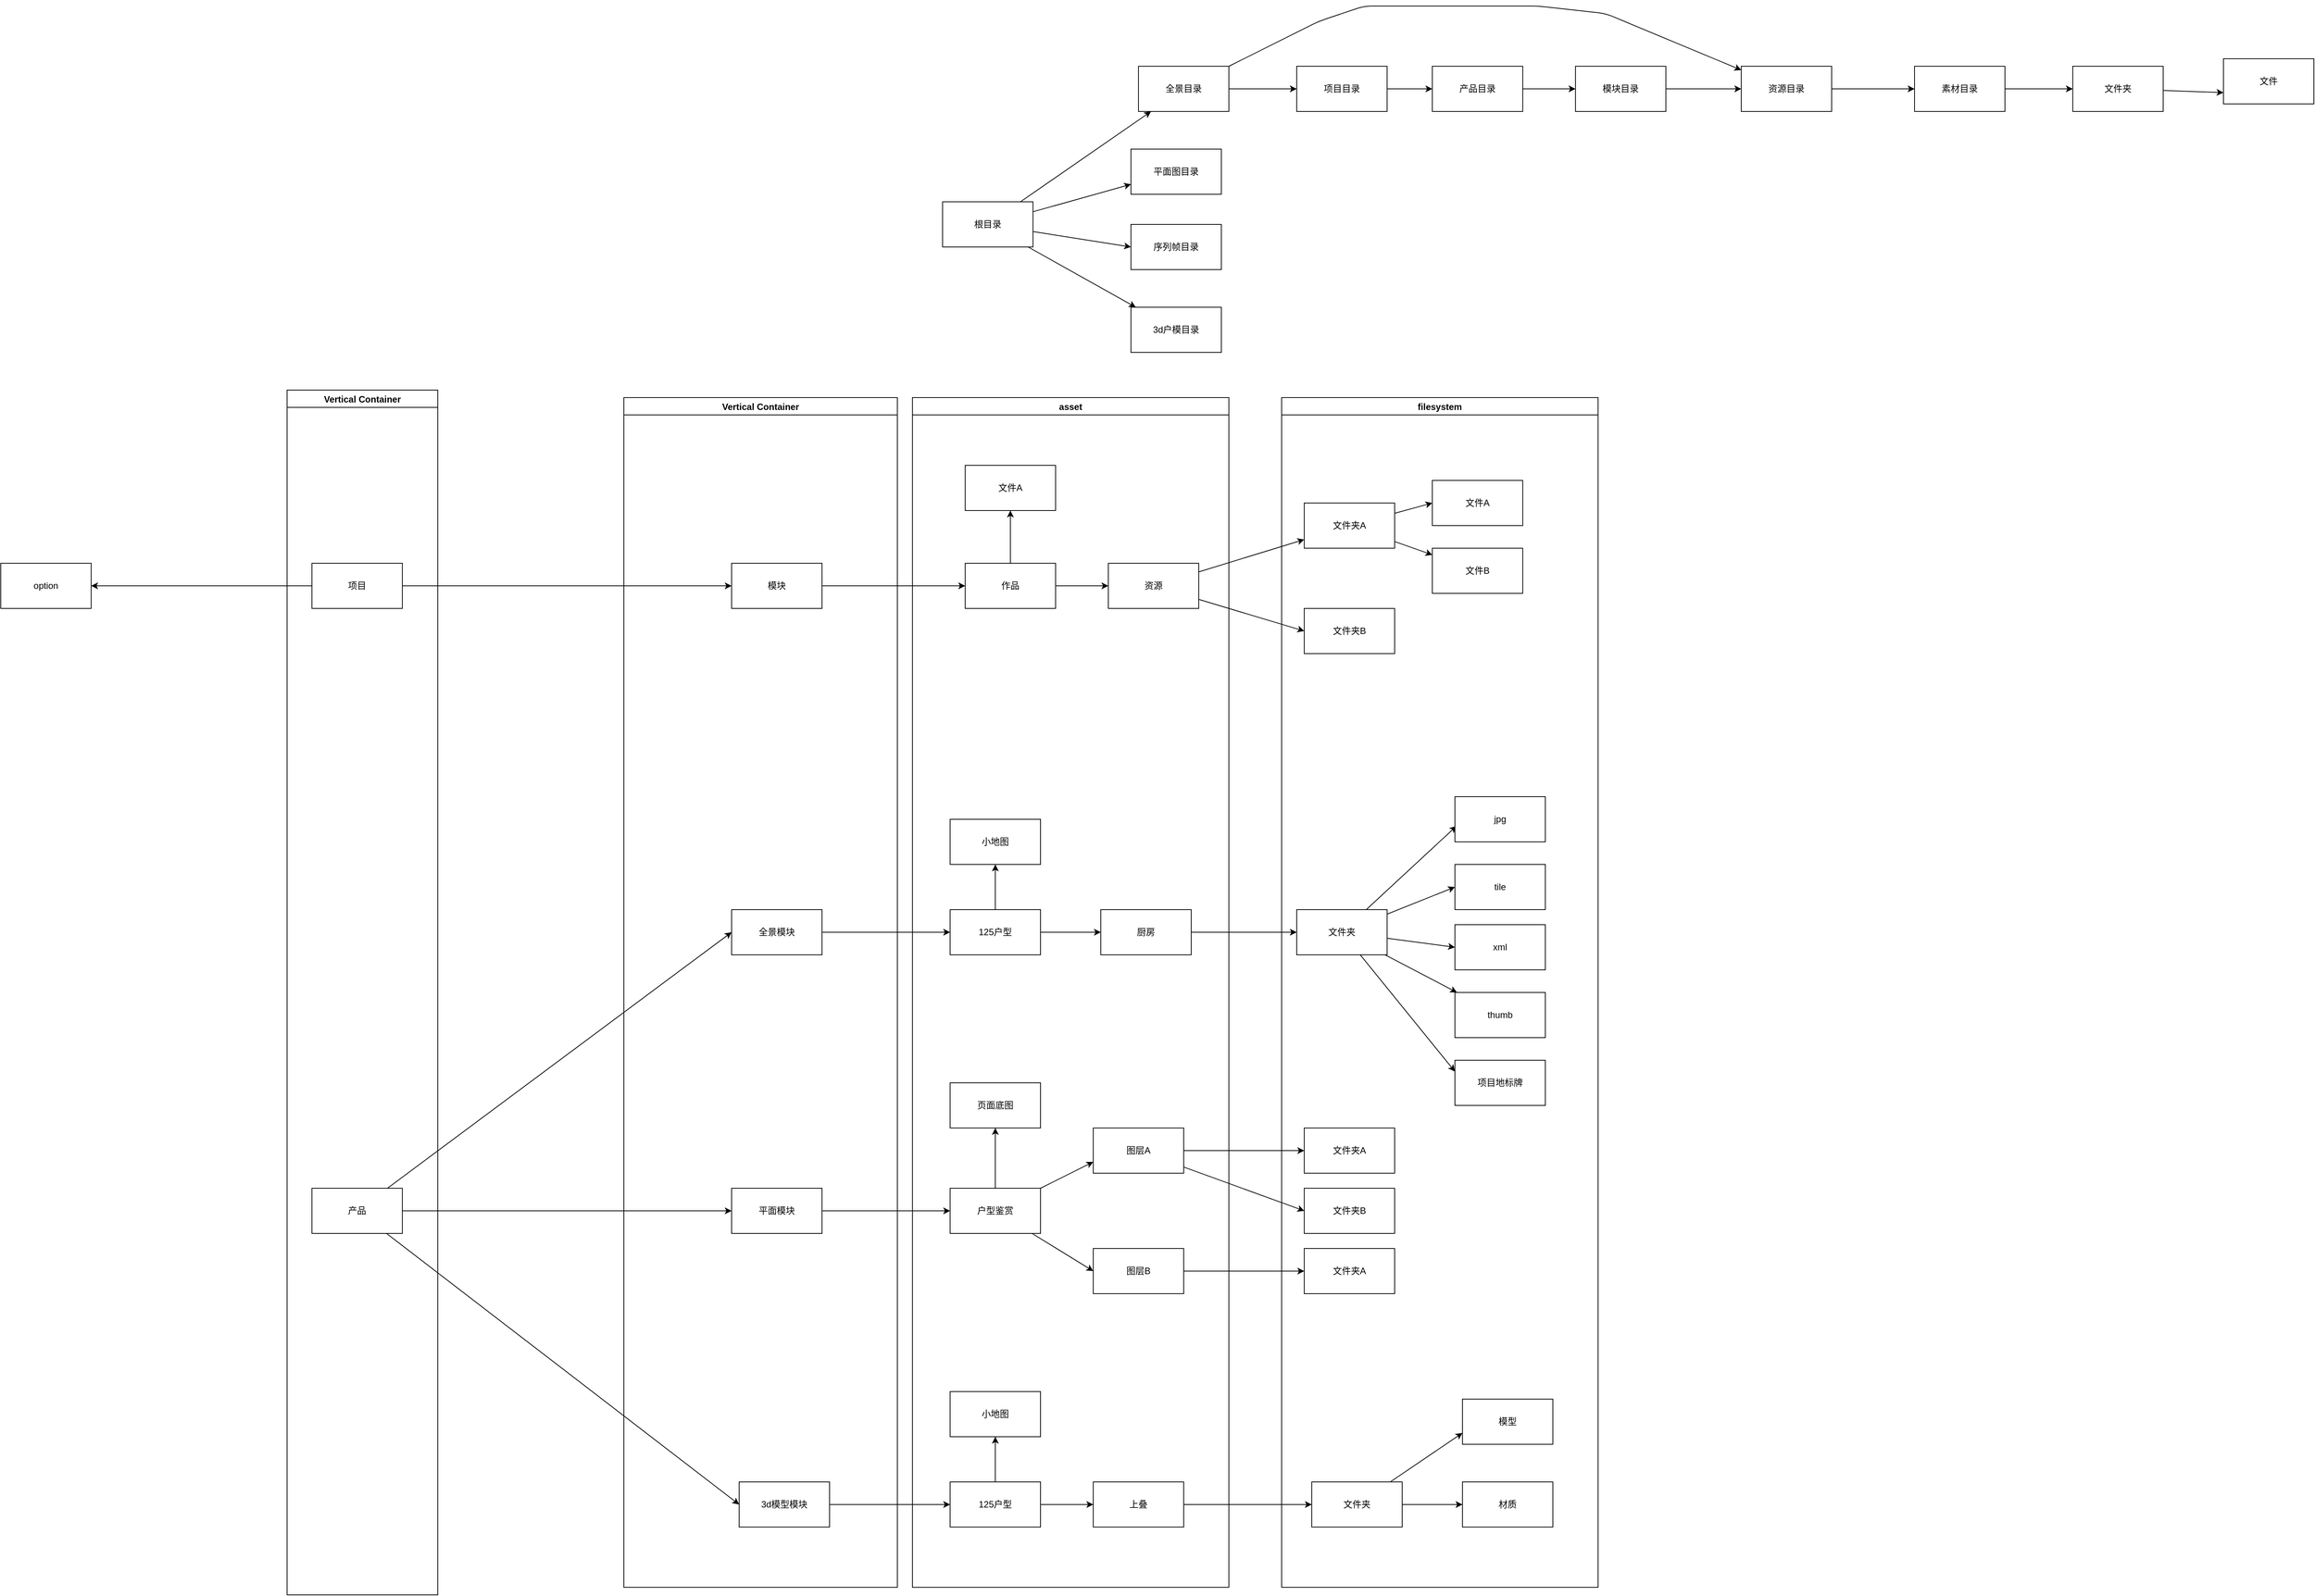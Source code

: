 <mxfile>
    <diagram id="1ZvNzdT-k9rOkwbIajj3" name="第 1 页">
        <mxGraphModel dx="3259" dy="2222" grid="1" gridSize="10" guides="1" tooltips="1" connect="1" arrows="1" fold="1" page="1" pageScale="1" pageWidth="827" pageHeight="1169" math="0" shadow="0">
            <root>
                <mxCell id="0"/>
                <mxCell id="1" parent="0"/>
                <mxCell id="19" style="edgeStyle=none;html=1;" edge="1" parent="1" source="2">
                    <mxGeometry relative="1" as="geometry">
                        <mxPoint x="250" y="315" as="targetPoint"/>
                    </mxGeometry>
                </mxCell>
                <mxCell id="9" style="edgeStyle=none;html=1;" edge="1" parent="1" source="3" target="4">
                    <mxGeometry relative="1" as="geometry"/>
                </mxCell>
                <mxCell id="40" value="" style="edgeStyle=none;html=1;" edge="1" parent="1" source="3" target="39">
                    <mxGeometry relative="1" as="geometry"/>
                </mxCell>
                <mxCell id="3" value="作品" style="rounded=0;whiteSpace=wrap;html=1;" vertex="1" parent="1">
                    <mxGeometry x="40" y="150" width="120" height="60" as="geometry"/>
                </mxCell>
                <mxCell id="10" style="edgeStyle=none;html=1;" edge="1" parent="1" source="4" target="5">
                    <mxGeometry relative="1" as="geometry"/>
                </mxCell>
                <mxCell id="11" style="edgeStyle=none;html=1;entryX=0;entryY=0.5;entryDx=0;entryDy=0;" edge="1" parent="1" source="4" target="6">
                    <mxGeometry relative="1" as="geometry"/>
                </mxCell>
                <mxCell id="91" style="edgeStyle=none;html=1;entryX=0;entryY=0.5;entryDx=0;entryDy=0;" edge="1" parent="1" source="5" target="77">
                    <mxGeometry relative="1" as="geometry"/>
                </mxCell>
                <mxCell id="92" style="edgeStyle=none;html=1;" edge="1" parent="1" source="5" target="90">
                    <mxGeometry relative="1" as="geometry"/>
                </mxCell>
                <mxCell id="5" value="文件夹A" style="rounded=0;whiteSpace=wrap;html=1;" vertex="1" parent="1">
                    <mxGeometry x="490" y="70" width="120" height="60" as="geometry"/>
                </mxCell>
                <mxCell id="15" style="edgeStyle=none;html=1;entryX=0;entryY=0.5;entryDx=0;entryDy=0;" edge="1" parent="1" target="13">
                    <mxGeometry relative="1" as="geometry">
                        <mxPoint x="550" y="336.923" as="sourcePoint"/>
                    </mxGeometry>
                </mxCell>
                <mxCell id="16" style="edgeStyle=none;html=1;entryX=0.083;entryY=0.5;entryDx=0;entryDy=0;entryPerimeter=0;" edge="1" parent="1" target="14">
                    <mxGeometry relative="1" as="geometry">
                        <mxPoint x="550" y="381.435" as="sourcePoint"/>
                    </mxGeometry>
                </mxCell>
                <mxCell id="18" style="edgeStyle=none;html=1;" edge="1" parent="1" target="12">
                    <mxGeometry relative="1" as="geometry">
                        <mxPoint x="370" y="340" as="sourcePoint"/>
                    </mxGeometry>
                </mxCell>
                <mxCell id="27" style="edgeStyle=none;html=1;" edge="1" parent="1" source="21" target="22">
                    <mxGeometry relative="1" as="geometry"/>
                </mxCell>
                <mxCell id="35" style="edgeStyle=none;html=1;entryX=0.5;entryY=1;entryDx=0;entryDy=0;" edge="1" parent="1" source="21" target="34">
                    <mxGeometry relative="1" as="geometry"/>
                </mxCell>
                <mxCell id="21" value="125户型" style="rounded=0;whiteSpace=wrap;html=1;" vertex="1" parent="1">
                    <mxGeometry x="20" y="610" width="120" height="60" as="geometry"/>
                </mxCell>
                <mxCell id="71" style="edgeStyle=none;html=1;entryX=0;entryY=0.5;entryDx=0;entryDy=0;" edge="1" parent="1" source="22" target="70">
                    <mxGeometry relative="1" as="geometry"/>
                </mxCell>
                <mxCell id="47" style="edgeStyle=none;html=1;entryX=0;entryY=0.75;entryDx=0;entryDy=0;" edge="1" parent="1" source="23" target="41">
                    <mxGeometry relative="1" as="geometry"/>
                </mxCell>
                <mxCell id="50" style="edgeStyle=none;html=1;" edge="1" parent="1" source="23">
                    <mxGeometry relative="1" as="geometry">
                        <mxPoint x="80" y="900" as="targetPoint"/>
                    </mxGeometry>
                </mxCell>
                <mxCell id="53" style="edgeStyle=none;html=1;entryX=0;entryY=0.5;entryDx=0;entryDy=0;" edge="1" parent="1" source="23" target="42">
                    <mxGeometry relative="1" as="geometry"/>
                </mxCell>
                <mxCell id="23" value="户型鉴赏" style="rounded=0;whiteSpace=wrap;html=1;" vertex="1" parent="1">
                    <mxGeometry x="20" y="980" width="120" height="60" as="geometry"/>
                </mxCell>
                <mxCell id="34" value="小地图" style="rounded=0;whiteSpace=wrap;html=1;" vertex="1" parent="1">
                    <mxGeometry x="20" y="490" width="120" height="60" as="geometry"/>
                </mxCell>
                <mxCell id="39" value="文件A" style="whiteSpace=wrap;html=1;rounded=0;" vertex="1" parent="1">
                    <mxGeometry x="40" y="20" width="120" height="60" as="geometry"/>
                </mxCell>
                <mxCell id="45" style="edgeStyle=none;html=1;entryX=0;entryY=0.5;entryDx=0;entryDy=0;" edge="1" parent="1" source="41" target="43">
                    <mxGeometry relative="1" as="geometry"/>
                </mxCell>
                <mxCell id="46" style="edgeStyle=none;html=1;entryX=0;entryY=0.5;entryDx=0;entryDy=0;" edge="1" parent="1" source="41" target="44">
                    <mxGeometry relative="1" as="geometry"/>
                </mxCell>
                <mxCell id="41" value="图层A" style="rounded=0;whiteSpace=wrap;html=1;" vertex="1" parent="1">
                    <mxGeometry x="210" y="900" width="120" height="60" as="geometry"/>
                </mxCell>
                <mxCell id="54" style="edgeStyle=none;html=1;" edge="1" parent="1" source="42" target="48">
                    <mxGeometry relative="1" as="geometry"/>
                </mxCell>
                <mxCell id="42" value="图层B" style="rounded=0;whiteSpace=wrap;html=1;" vertex="1" parent="1">
                    <mxGeometry x="210" y="1060" width="120" height="60" as="geometry"/>
                </mxCell>
                <mxCell id="51" value="页面底图" style="rounded=0;whiteSpace=wrap;html=1;" vertex="1" parent="1">
                    <mxGeometry x="20" y="840" width="120" height="60" as="geometry"/>
                </mxCell>
                <mxCell id="82" style="edgeStyle=none;html=1;" edge="1" parent="1" source="55" target="81">
                    <mxGeometry relative="1" as="geometry"/>
                </mxCell>
                <mxCell id="65" style="edgeStyle=none;html=1;" edge="1" parent="1" source="64" target="55">
                    <mxGeometry relative="1" as="geometry"/>
                </mxCell>
                <mxCell id="67" style="edgeStyle=none;html=1;entryX=0.5;entryY=1;entryDx=0;entryDy=0;" edge="1" parent="1" source="64" target="66">
                    <mxGeometry relative="1" as="geometry"/>
                </mxCell>
                <mxCell id="64" value="125户型" style="rounded=0;whiteSpace=wrap;html=1;" vertex="1" parent="1">
                    <mxGeometry x="20" y="1370" width="120" height="60" as="geometry"/>
                </mxCell>
                <mxCell id="66" value="小地图" style="rounded=0;whiteSpace=wrap;html=1;" vertex="1" parent="1">
                    <mxGeometry x="20" y="1250" width="120" height="60" as="geometry"/>
                </mxCell>
                <mxCell id="72" style="edgeStyle=none;html=1;entryX=0.017;entryY=0.65;entryDx=0;entryDy=0;entryPerimeter=0;" edge="1" parent="1" source="70" target="24">
                    <mxGeometry relative="1" as="geometry"/>
                </mxCell>
                <mxCell id="73" style="edgeStyle=none;html=1;entryX=0;entryY=0.5;entryDx=0;entryDy=0;" edge="1" parent="1" source="70" target="25">
                    <mxGeometry relative="1" as="geometry"/>
                </mxCell>
                <mxCell id="74" style="edgeStyle=none;html=1;entryX=0;entryY=0.5;entryDx=0;entryDy=0;" edge="1" parent="1" source="70" target="26">
                    <mxGeometry relative="1" as="geometry"/>
                </mxCell>
                <mxCell id="75" style="edgeStyle=none;html=1;" edge="1" parent="1" source="70" target="31">
                    <mxGeometry relative="1" as="geometry"/>
                </mxCell>
                <mxCell id="76" style="edgeStyle=none;html=1;entryX=0;entryY=0.25;entryDx=0;entryDy=0;" edge="1" parent="1" source="70" target="37">
                    <mxGeometry relative="1" as="geometry"/>
                </mxCell>
                <mxCell id="70" value="文件夹" style="rounded=0;whiteSpace=wrap;html=1;" vertex="1" parent="1">
                    <mxGeometry x="480" y="610" width="120" height="60" as="geometry"/>
                </mxCell>
                <mxCell id="101" style="edgeStyle=none;html=1;entryX=0;entryY=0.5;entryDx=0;entryDy=0;" edge="1" parent="1" source="85" target="21">
                    <mxGeometry relative="1" as="geometry"/>
                </mxCell>
                <mxCell id="102" style="edgeStyle=none;html=1;" edge="1" parent="1" source="86" target="23">
                    <mxGeometry relative="1" as="geometry"/>
                </mxCell>
                <mxCell id="86" value="平面模块" style="rounded=0;whiteSpace=wrap;html=1;" vertex="1" parent="1">
                    <mxGeometry x="-270" y="980" width="120" height="60" as="geometry"/>
                </mxCell>
                <mxCell id="103" style="edgeStyle=none;html=1;" edge="1" parent="1" source="87" target="64">
                    <mxGeometry relative="1" as="geometry"/>
                </mxCell>
                <mxCell id="87" value="3d模型模块" style="rounded=0;whiteSpace=wrap;html=1;" vertex="1" parent="1">
                    <mxGeometry x="-260" y="1370" width="120" height="60" as="geometry"/>
                </mxCell>
                <mxCell id="88" value="asset" style="swimlane;" vertex="1" parent="1">
                    <mxGeometry x="-30" y="-70" width="420" height="1580" as="geometry"/>
                </mxCell>
                <mxCell id="55" value="上叠" style="rounded=0;whiteSpace=wrap;html=1;" vertex="1" parent="88">
                    <mxGeometry x="240" y="1440" width="120" height="60" as="geometry"/>
                </mxCell>
                <mxCell id="4" value="资源" style="rounded=0;whiteSpace=wrap;html=1;" vertex="1" parent="88">
                    <mxGeometry x="260" y="220" width="120" height="60" as="geometry"/>
                </mxCell>
                <mxCell id="22" value="厨房" style="rounded=0;whiteSpace=wrap;html=1;" vertex="1" parent="88">
                    <mxGeometry x="250" y="680" width="120" height="60" as="geometry"/>
                </mxCell>
                <mxCell id="89" value="filesystem" style="swimlane;" vertex="1" parent="1">
                    <mxGeometry x="460" y="-70" width="420" height="1580" as="geometry"/>
                </mxCell>
                <mxCell id="81" value="文件夹" style="rounded=0;whiteSpace=wrap;html=1;" vertex="1" parent="89">
                    <mxGeometry x="40" y="1440" width="120" height="60" as="geometry"/>
                </mxCell>
                <mxCell id="56" value="模型" style="rounded=0;whiteSpace=wrap;html=1;" vertex="1" parent="89">
                    <mxGeometry x="240" y="1330" width="120" height="60" as="geometry"/>
                </mxCell>
                <mxCell id="83" style="edgeStyle=none;html=1;entryX=0;entryY=0.75;entryDx=0;entryDy=0;" edge="1" parent="89" source="81" target="56">
                    <mxGeometry relative="1" as="geometry"/>
                </mxCell>
                <mxCell id="57" value="材质" style="rounded=0;whiteSpace=wrap;html=1;" vertex="1" parent="89">
                    <mxGeometry x="240" y="1440" width="120" height="60" as="geometry"/>
                </mxCell>
                <mxCell id="84" style="edgeStyle=none;html=1;entryX=0;entryY=0.5;entryDx=0;entryDy=0;" edge="1" parent="89" source="81" target="57">
                    <mxGeometry relative="1" as="geometry"/>
                </mxCell>
                <mxCell id="24" value="jpg" style="rounded=0;whiteSpace=wrap;html=1;" vertex="1" parent="89">
                    <mxGeometry x="230" y="530" width="120" height="60" as="geometry"/>
                </mxCell>
                <mxCell id="25" value="tile" style="rounded=0;whiteSpace=wrap;html=1;" vertex="1" parent="89">
                    <mxGeometry x="230" y="620" width="120" height="60" as="geometry"/>
                </mxCell>
                <mxCell id="26" value="xml" style="rounded=0;whiteSpace=wrap;html=1;" vertex="1" parent="89">
                    <mxGeometry x="230" y="700" width="120" height="60" as="geometry"/>
                </mxCell>
                <mxCell id="31" value="thumb" style="rounded=0;whiteSpace=wrap;html=1;" vertex="1" parent="89">
                    <mxGeometry x="230" y="790" width="120" height="60" as="geometry"/>
                </mxCell>
                <mxCell id="37" value="项目地标牌" style="rounded=0;whiteSpace=wrap;html=1;" vertex="1" parent="89">
                    <mxGeometry x="230" y="880" width="120" height="60" as="geometry"/>
                </mxCell>
                <mxCell id="43" value="文件夹A" style="rounded=0;whiteSpace=wrap;html=1;" vertex="1" parent="89">
                    <mxGeometry x="30" y="970" width="120" height="60" as="geometry"/>
                </mxCell>
                <mxCell id="44" value="文件夹B" style="rounded=0;whiteSpace=wrap;html=1;" vertex="1" parent="89">
                    <mxGeometry x="30" y="1050" width="120" height="60" as="geometry"/>
                </mxCell>
                <mxCell id="48" value="文件夹A" style="rounded=0;whiteSpace=wrap;html=1;" vertex="1" parent="89">
                    <mxGeometry x="30" y="1130" width="120" height="60" as="geometry"/>
                </mxCell>
                <mxCell id="6" value="文件夹B" style="rounded=0;whiteSpace=wrap;html=1;" vertex="1" parent="89">
                    <mxGeometry x="30" y="280" width="120" height="60" as="geometry"/>
                </mxCell>
                <mxCell id="77" value="文件A" style="rounded=0;whiteSpace=wrap;html=1;" vertex="1" parent="89">
                    <mxGeometry x="200" y="110" width="120" height="60" as="geometry"/>
                </mxCell>
                <mxCell id="90" value="文件B" style="rounded=0;whiteSpace=wrap;html=1;" vertex="1" parent="89">
                    <mxGeometry x="200" y="200" width="120" height="60" as="geometry"/>
                </mxCell>
                <mxCell id="94" style="edgeStyle=none;html=1;entryX=0;entryY=0.5;entryDx=0;entryDy=0;" edge="1" parent="1" source="93" target="3">
                    <mxGeometry relative="1" as="geometry"/>
                </mxCell>
                <mxCell id="93" value="模块" style="rounded=0;whiteSpace=wrap;html=1;" vertex="1" parent="1">
                    <mxGeometry x="-270" y="150" width="120" height="60" as="geometry"/>
                </mxCell>
                <mxCell id="100" value="Vertical Container" style="swimlane;" vertex="1" parent="1">
                    <mxGeometry x="-413" y="-70" width="363" height="1580" as="geometry">
                        <mxRectangle x="-413" y="-70" width="130" height="23" as="alternateBounds"/>
                    </mxGeometry>
                </mxCell>
                <mxCell id="85" value="全景模块" style="rounded=0;whiteSpace=wrap;html=1;" vertex="1" parent="100">
                    <mxGeometry x="143" y="680" width="120" height="60" as="geometry"/>
                </mxCell>
                <mxCell id="104" value="Vertical Container" style="swimlane;" vertex="1" parent="1">
                    <mxGeometry x="-860" y="-80" width="200" height="1600" as="geometry"/>
                </mxCell>
                <mxCell id="105" value="产品" style="rounded=0;whiteSpace=wrap;html=1;" vertex="1" parent="104">
                    <mxGeometry x="33" y="1060" width="120" height="60" as="geometry"/>
                </mxCell>
                <mxCell id="110" value="项目" style="rounded=0;whiteSpace=wrap;html=1;" vertex="1" parent="104">
                    <mxGeometry x="33" y="230" width="120" height="60" as="geometry"/>
                </mxCell>
                <mxCell id="106" style="edgeStyle=none;html=1;" edge="1" parent="1" source="105" target="86">
                    <mxGeometry relative="1" as="geometry"/>
                </mxCell>
                <mxCell id="107" style="edgeStyle=none;html=1;entryX=0;entryY=0.5;entryDx=0;entryDy=0;" edge="1" parent="1" source="105" target="85">
                    <mxGeometry relative="1" as="geometry"/>
                </mxCell>
                <mxCell id="108" style="edgeStyle=none;html=1;entryX=0;entryY=0.5;entryDx=0;entryDy=0;" edge="1" parent="1" source="105" target="87">
                    <mxGeometry relative="1" as="geometry"/>
                </mxCell>
                <mxCell id="111" style="edgeStyle=none;html=1;entryX=0;entryY=0.5;entryDx=0;entryDy=0;" edge="1" parent="1" source="110" target="93">
                    <mxGeometry relative="1" as="geometry"/>
                </mxCell>
                <mxCell id="118" value="option" style="rounded=0;whiteSpace=wrap;html=1;" vertex="1" parent="1">
                    <mxGeometry x="-1240" y="150" width="120" height="60" as="geometry"/>
                </mxCell>
                <mxCell id="119" style="edgeStyle=none;html=1;entryX=1;entryY=0.5;entryDx=0;entryDy=0;" edge="1" parent="1" source="110" target="118">
                    <mxGeometry relative="1" as="geometry"/>
                </mxCell>
                <mxCell id="131" style="edgeStyle=none;html=1;entryX=0;entryY=0.5;entryDx=0;entryDy=0;" edge="1" parent="1" source="120" target="129">
                    <mxGeometry relative="1" as="geometry"/>
                </mxCell>
                <mxCell id="149" style="edgeStyle=none;html=1;" edge="1" parent="1" source="120" target="132">
                    <mxGeometry relative="1" as="geometry">
                        <Array as="points">
                            <mxPoint x="510" y="-570"/>
                            <mxPoint x="570" y="-590"/>
                            <mxPoint x="620" y="-590"/>
                            <mxPoint x="720" y="-590"/>
                            <mxPoint x="800" y="-590"/>
                            <mxPoint x="890" y="-580"/>
                        </Array>
                    </mxGeometry>
                </mxCell>
                <mxCell id="120" value="全景目录" style="rounded=0;whiteSpace=wrap;html=1;" vertex="1" parent="1">
                    <mxGeometry x="270" y="-510" width="120" height="60" as="geometry"/>
                </mxCell>
                <mxCell id="122" style="edgeStyle=none;html=1;" edge="1" parent="1" source="121" target="120">
                    <mxGeometry relative="1" as="geometry"/>
                </mxCell>
                <mxCell id="125" style="edgeStyle=none;html=1;" edge="1" parent="1" source="121" target="123">
                    <mxGeometry relative="1" as="geometry"/>
                </mxCell>
                <mxCell id="126" style="edgeStyle=none;html=1;" edge="1" parent="1" source="121" target="124">
                    <mxGeometry relative="1" as="geometry"/>
                </mxCell>
                <mxCell id="144" style="edgeStyle=none;html=1;entryX=0;entryY=0.5;entryDx=0;entryDy=0;" edge="1" parent="1" source="121" target="143">
                    <mxGeometry relative="1" as="geometry"/>
                </mxCell>
                <mxCell id="121" value="根目录" style="rounded=0;whiteSpace=wrap;html=1;" vertex="1" parent="1">
                    <mxGeometry x="10" y="-330" width="120" height="60" as="geometry"/>
                </mxCell>
                <mxCell id="123" value="平面图目录" style="rounded=0;whiteSpace=wrap;html=1;" vertex="1" parent="1">
                    <mxGeometry x="260" y="-400" width="120" height="60" as="geometry"/>
                </mxCell>
                <mxCell id="124" value="3d户模目录" style="rounded=0;whiteSpace=wrap;html=1;" vertex="1" parent="1">
                    <mxGeometry x="260" y="-190" width="120" height="60" as="geometry"/>
                </mxCell>
                <mxCell id="147" style="edgeStyle=none;html=1;" edge="1" parent="1" source="129" target="146">
                    <mxGeometry relative="1" as="geometry"/>
                </mxCell>
                <mxCell id="129" value="项目目录" style="rounded=0;whiteSpace=wrap;html=1;" vertex="1" parent="1">
                    <mxGeometry x="480" y="-510" width="120" height="60" as="geometry"/>
                </mxCell>
                <mxCell id="135" style="edgeStyle=none;html=1;entryX=0;entryY=0.5;entryDx=0;entryDy=0;" edge="1" parent="1" source="132" target="134">
                    <mxGeometry relative="1" as="geometry"/>
                </mxCell>
                <mxCell id="132" value="资源目录" style="rounded=0;whiteSpace=wrap;html=1;" vertex="1" parent="1">
                    <mxGeometry x="1070" y="-510" width="120" height="60" as="geometry"/>
                </mxCell>
                <mxCell id="137" style="edgeStyle=none;html=1;" edge="1" parent="1" source="134" target="136">
                    <mxGeometry relative="1" as="geometry"/>
                </mxCell>
                <mxCell id="134" value="素材目录" style="rounded=0;whiteSpace=wrap;html=1;" vertex="1" parent="1">
                    <mxGeometry x="1300" y="-510" width="120" height="60" as="geometry"/>
                </mxCell>
                <mxCell id="139" style="edgeStyle=none;html=1;entryX=0;entryY=0.75;entryDx=0;entryDy=0;" edge="1" parent="1" source="136" target="138">
                    <mxGeometry relative="1" as="geometry"/>
                </mxCell>
                <mxCell id="136" value="文件夹" style="rounded=0;whiteSpace=wrap;html=1;" vertex="1" parent="1">
                    <mxGeometry x="1510" y="-510" width="120" height="60" as="geometry"/>
                </mxCell>
                <mxCell id="138" value="文件" style="rounded=0;whiteSpace=wrap;html=1;" vertex="1" parent="1">
                    <mxGeometry x="1710" y="-520" width="120" height="60" as="geometry"/>
                </mxCell>
                <mxCell id="142" style="edgeStyle=none;html=1;" edge="1" parent="1" source="140" target="132">
                    <mxGeometry relative="1" as="geometry"/>
                </mxCell>
                <mxCell id="140" value="模块目录" style="whiteSpace=wrap;html=1;rounded=0;" vertex="1" parent="1">
                    <mxGeometry x="850" y="-510" width="120" height="60" as="geometry"/>
                </mxCell>
                <mxCell id="143" value="序列帧目录" style="rounded=0;whiteSpace=wrap;html=1;" vertex="1" parent="1">
                    <mxGeometry x="260" y="-300" width="120" height="60" as="geometry"/>
                </mxCell>
                <mxCell id="148" style="edgeStyle=none;html=1;" edge="1" parent="1" source="146" target="140">
                    <mxGeometry relative="1" as="geometry"/>
                </mxCell>
                <mxCell id="146" value="产品目录" style="rounded=0;whiteSpace=wrap;html=1;" vertex="1" parent="1">
                    <mxGeometry x="660" y="-510" width="120" height="60" as="geometry"/>
                </mxCell>
            </root>
        </mxGraphModel>
    </diagram>
</mxfile>